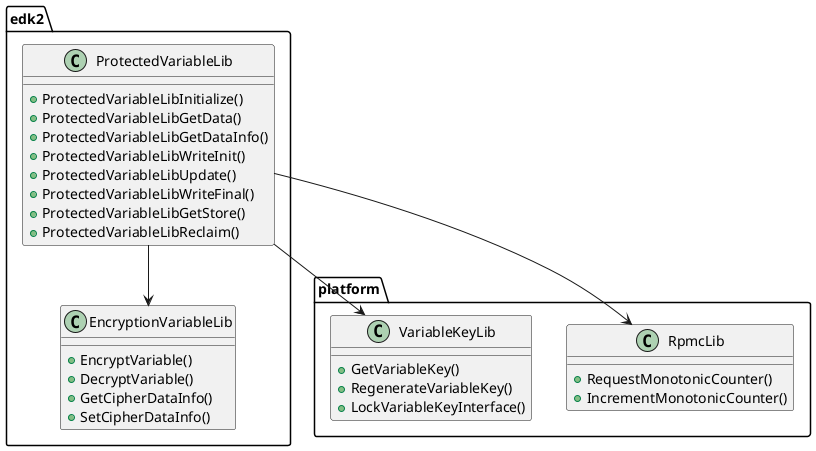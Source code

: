 @startuml LibraryClasses

    package platform {
      class RpmcLib {
        +RequestMonotonicCounter()
        +IncrementMonotonicCounter()
      }

      class VariableKeyLib {
        +GetVariableKey()
        +RegenerateVariableKey()
        +LockVariableKeyInterface()
      }
    }

    package edk2 {
      class ProtectedVariableLib {
        +ProtectedVariableLibInitialize()
        +ProtectedVariableLibGetData()
        +ProtectedVariableLibGetDataInfo()
        +ProtectedVariableLibWriteInit()
        +ProtectedVariableLibUpdate()
        +ProtectedVariableLibWriteFinal()
        +ProtectedVariableLibGetStore()
        +ProtectedVariableLibReclaim()
      }

      class EncryptionVariableLib {
        +EncryptVariable()
        +DecryptVariable()
        +GetCipherDataInfo()
        +SetCipherDataInfo()
      }
    }

    ProtectedVariableLib --> EncryptionVariableLib
    ProtectedVariableLib --> RpmcLib
    ProtectedVariableLib --> VariableKeyLib

@enduml